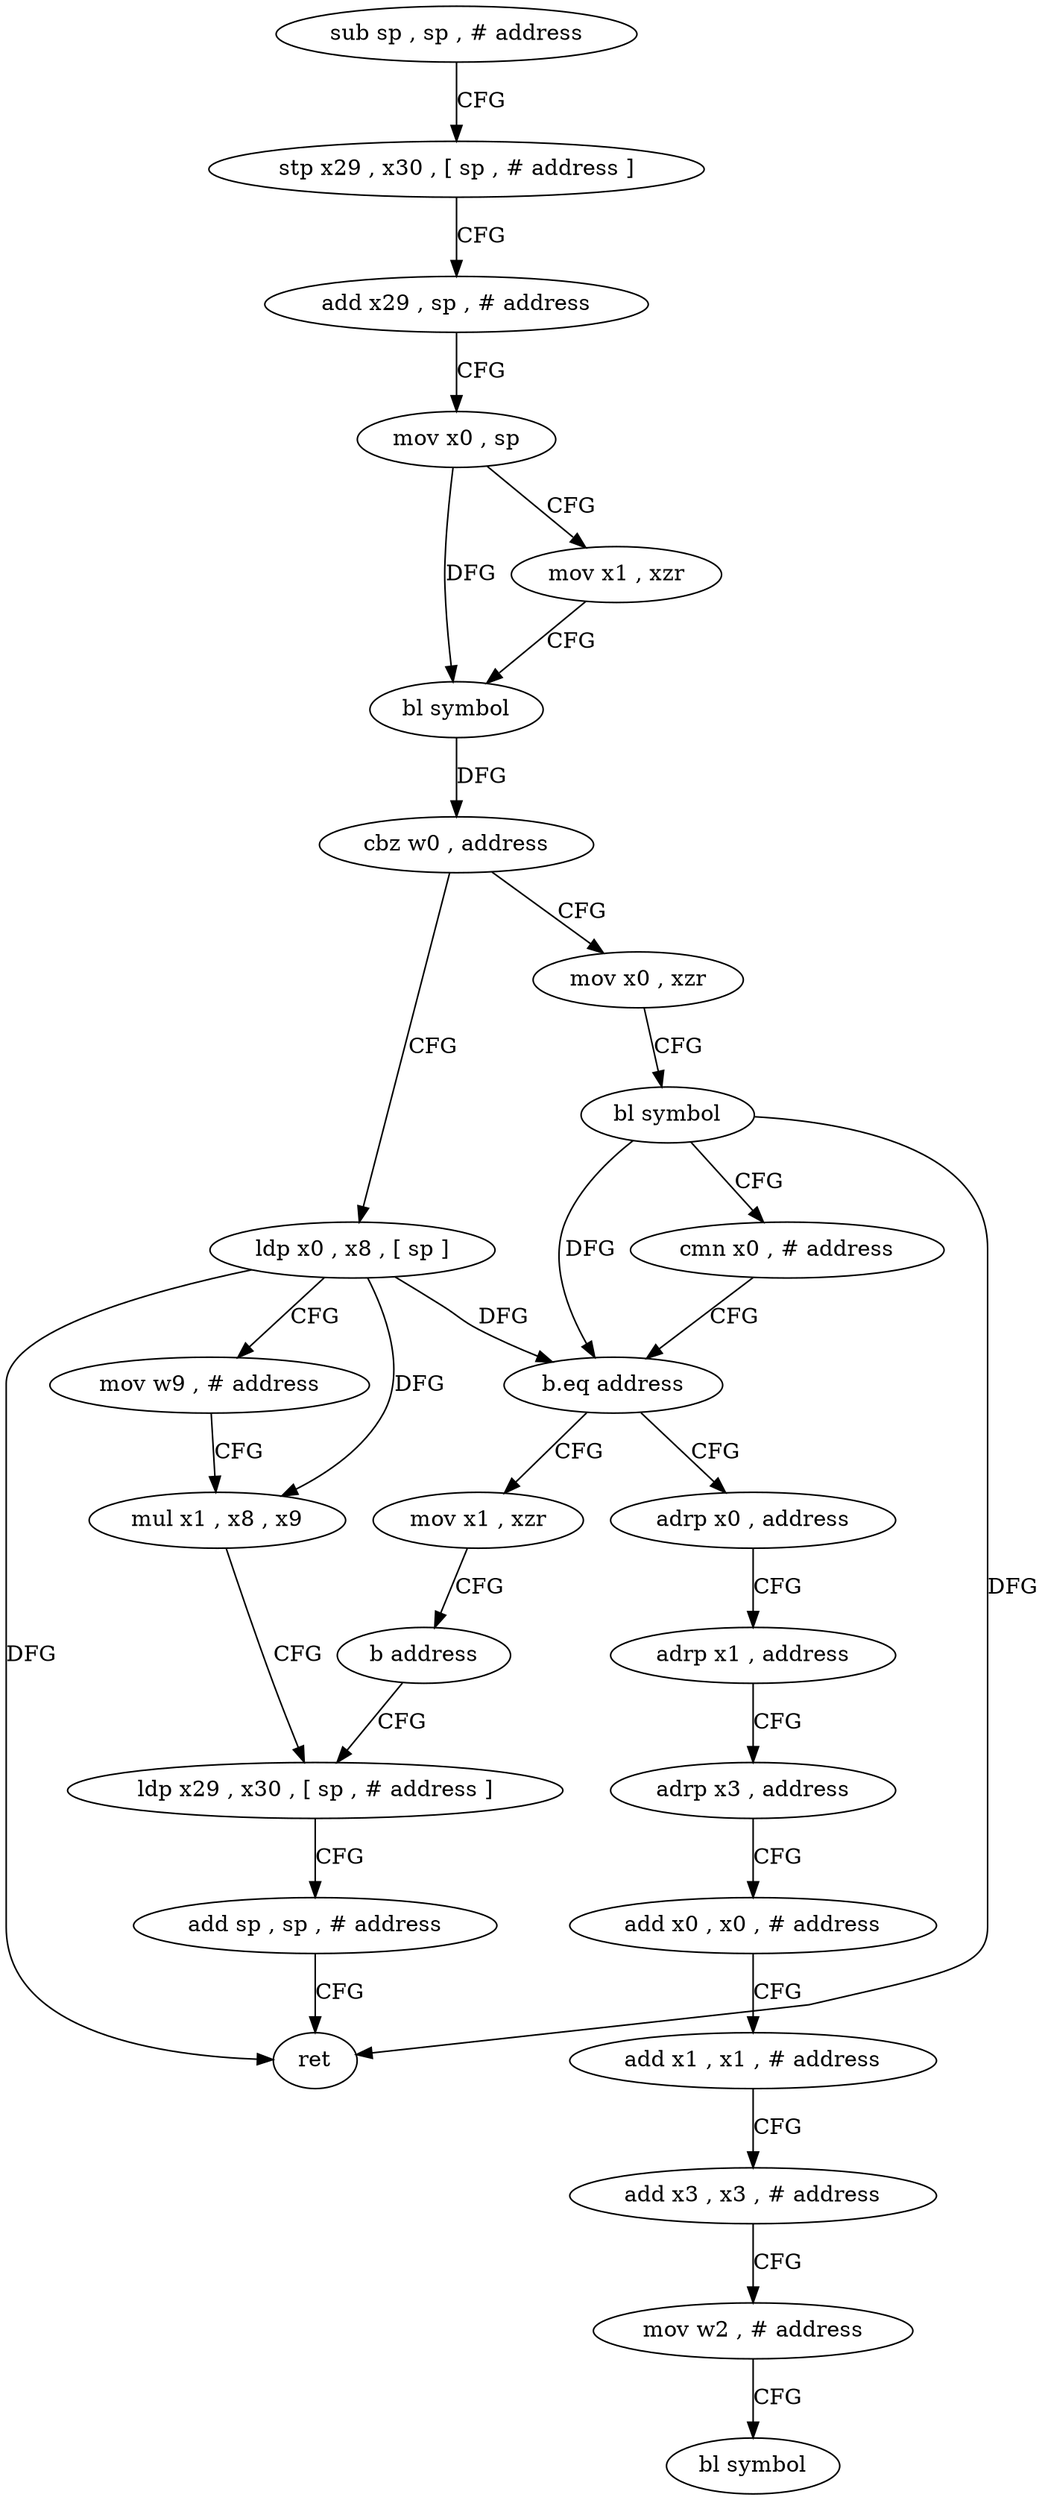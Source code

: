 digraph "func" {
"4233072" [label = "sub sp , sp , # address" ]
"4233076" [label = "stp x29 , x30 , [ sp , # address ]" ]
"4233080" [label = "add x29 , sp , # address" ]
"4233084" [label = "mov x0 , sp" ]
"4233088" [label = "mov x1 , xzr" ]
"4233092" [label = "bl symbol" ]
"4233096" [label = "cbz w0 , address" ]
"4233124" [label = "ldp x0 , x8 , [ sp ]" ]
"4233100" [label = "mov x0 , xzr" ]
"4233128" [label = "mov w9 , # address" ]
"4233132" [label = "mul x1 , x8 , x9" ]
"4233136" [label = "ldp x29 , x30 , [ sp , # address ]" ]
"4233104" [label = "bl symbol" ]
"4233108" [label = "cmn x0 , # address" ]
"4233112" [label = "b.eq address" ]
"4233148" [label = "adrp x0 , address" ]
"4233116" [label = "mov x1 , xzr" ]
"4233152" [label = "adrp x1 , address" ]
"4233156" [label = "adrp x3 , address" ]
"4233160" [label = "add x0 , x0 , # address" ]
"4233164" [label = "add x1 , x1 , # address" ]
"4233168" [label = "add x3 , x3 , # address" ]
"4233172" [label = "mov w2 , # address" ]
"4233176" [label = "bl symbol" ]
"4233120" [label = "b address" ]
"4233140" [label = "add sp , sp , # address" ]
"4233144" [label = "ret" ]
"4233072" -> "4233076" [ label = "CFG" ]
"4233076" -> "4233080" [ label = "CFG" ]
"4233080" -> "4233084" [ label = "CFG" ]
"4233084" -> "4233088" [ label = "CFG" ]
"4233084" -> "4233092" [ label = "DFG" ]
"4233088" -> "4233092" [ label = "CFG" ]
"4233092" -> "4233096" [ label = "DFG" ]
"4233096" -> "4233124" [ label = "CFG" ]
"4233096" -> "4233100" [ label = "CFG" ]
"4233124" -> "4233128" [ label = "CFG" ]
"4233124" -> "4233112" [ label = "DFG" ]
"4233124" -> "4233144" [ label = "DFG" ]
"4233124" -> "4233132" [ label = "DFG" ]
"4233100" -> "4233104" [ label = "CFG" ]
"4233128" -> "4233132" [ label = "CFG" ]
"4233132" -> "4233136" [ label = "CFG" ]
"4233136" -> "4233140" [ label = "CFG" ]
"4233104" -> "4233108" [ label = "CFG" ]
"4233104" -> "4233112" [ label = "DFG" ]
"4233104" -> "4233144" [ label = "DFG" ]
"4233108" -> "4233112" [ label = "CFG" ]
"4233112" -> "4233148" [ label = "CFG" ]
"4233112" -> "4233116" [ label = "CFG" ]
"4233148" -> "4233152" [ label = "CFG" ]
"4233116" -> "4233120" [ label = "CFG" ]
"4233152" -> "4233156" [ label = "CFG" ]
"4233156" -> "4233160" [ label = "CFG" ]
"4233160" -> "4233164" [ label = "CFG" ]
"4233164" -> "4233168" [ label = "CFG" ]
"4233168" -> "4233172" [ label = "CFG" ]
"4233172" -> "4233176" [ label = "CFG" ]
"4233120" -> "4233136" [ label = "CFG" ]
"4233140" -> "4233144" [ label = "CFG" ]
}
